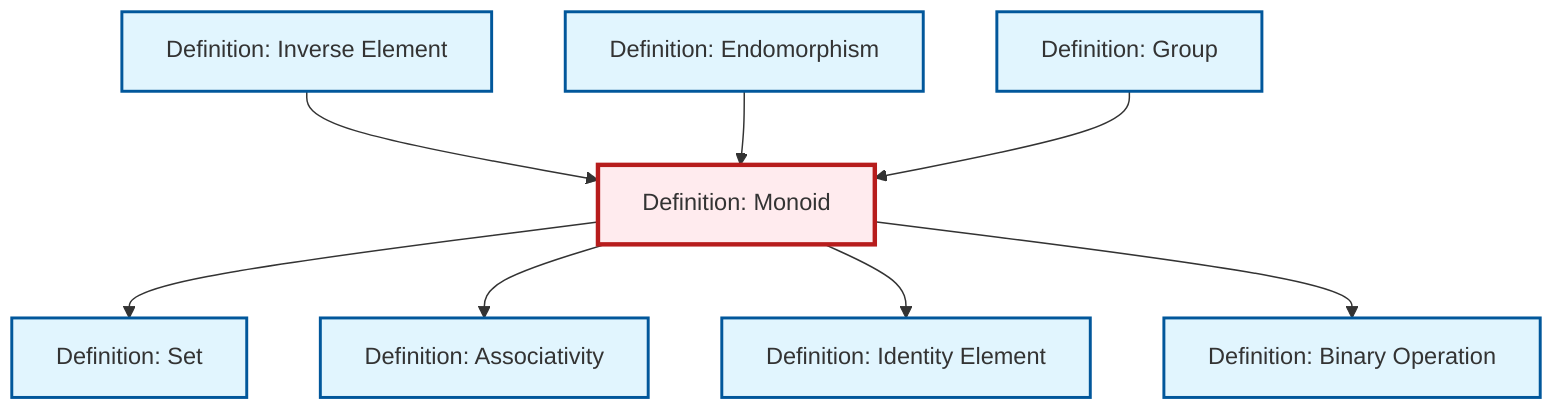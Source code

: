 graph TD
    classDef definition fill:#e1f5fe,stroke:#01579b,stroke-width:2px
    classDef theorem fill:#f3e5f5,stroke:#4a148c,stroke-width:2px
    classDef axiom fill:#fff3e0,stroke:#e65100,stroke-width:2px
    classDef example fill:#e8f5e9,stroke:#1b5e20,stroke-width:2px
    classDef current fill:#ffebee,stroke:#b71c1c,stroke-width:3px
    def-monoid["Definition: Monoid"]:::definition
    def-binary-operation["Definition: Binary Operation"]:::definition
    def-inverse-element["Definition: Inverse Element"]:::definition
    def-set["Definition: Set"]:::definition
    def-identity-element["Definition: Identity Element"]:::definition
    def-associativity["Definition: Associativity"]:::definition
    def-group["Definition: Group"]:::definition
    def-endomorphism["Definition: Endomorphism"]:::definition
    def-inverse-element --> def-monoid
    def-monoid --> def-set
    def-monoid --> def-associativity
    def-monoid --> def-identity-element
    def-endomorphism --> def-monoid
    def-group --> def-monoid
    def-monoid --> def-binary-operation
    class def-monoid current
